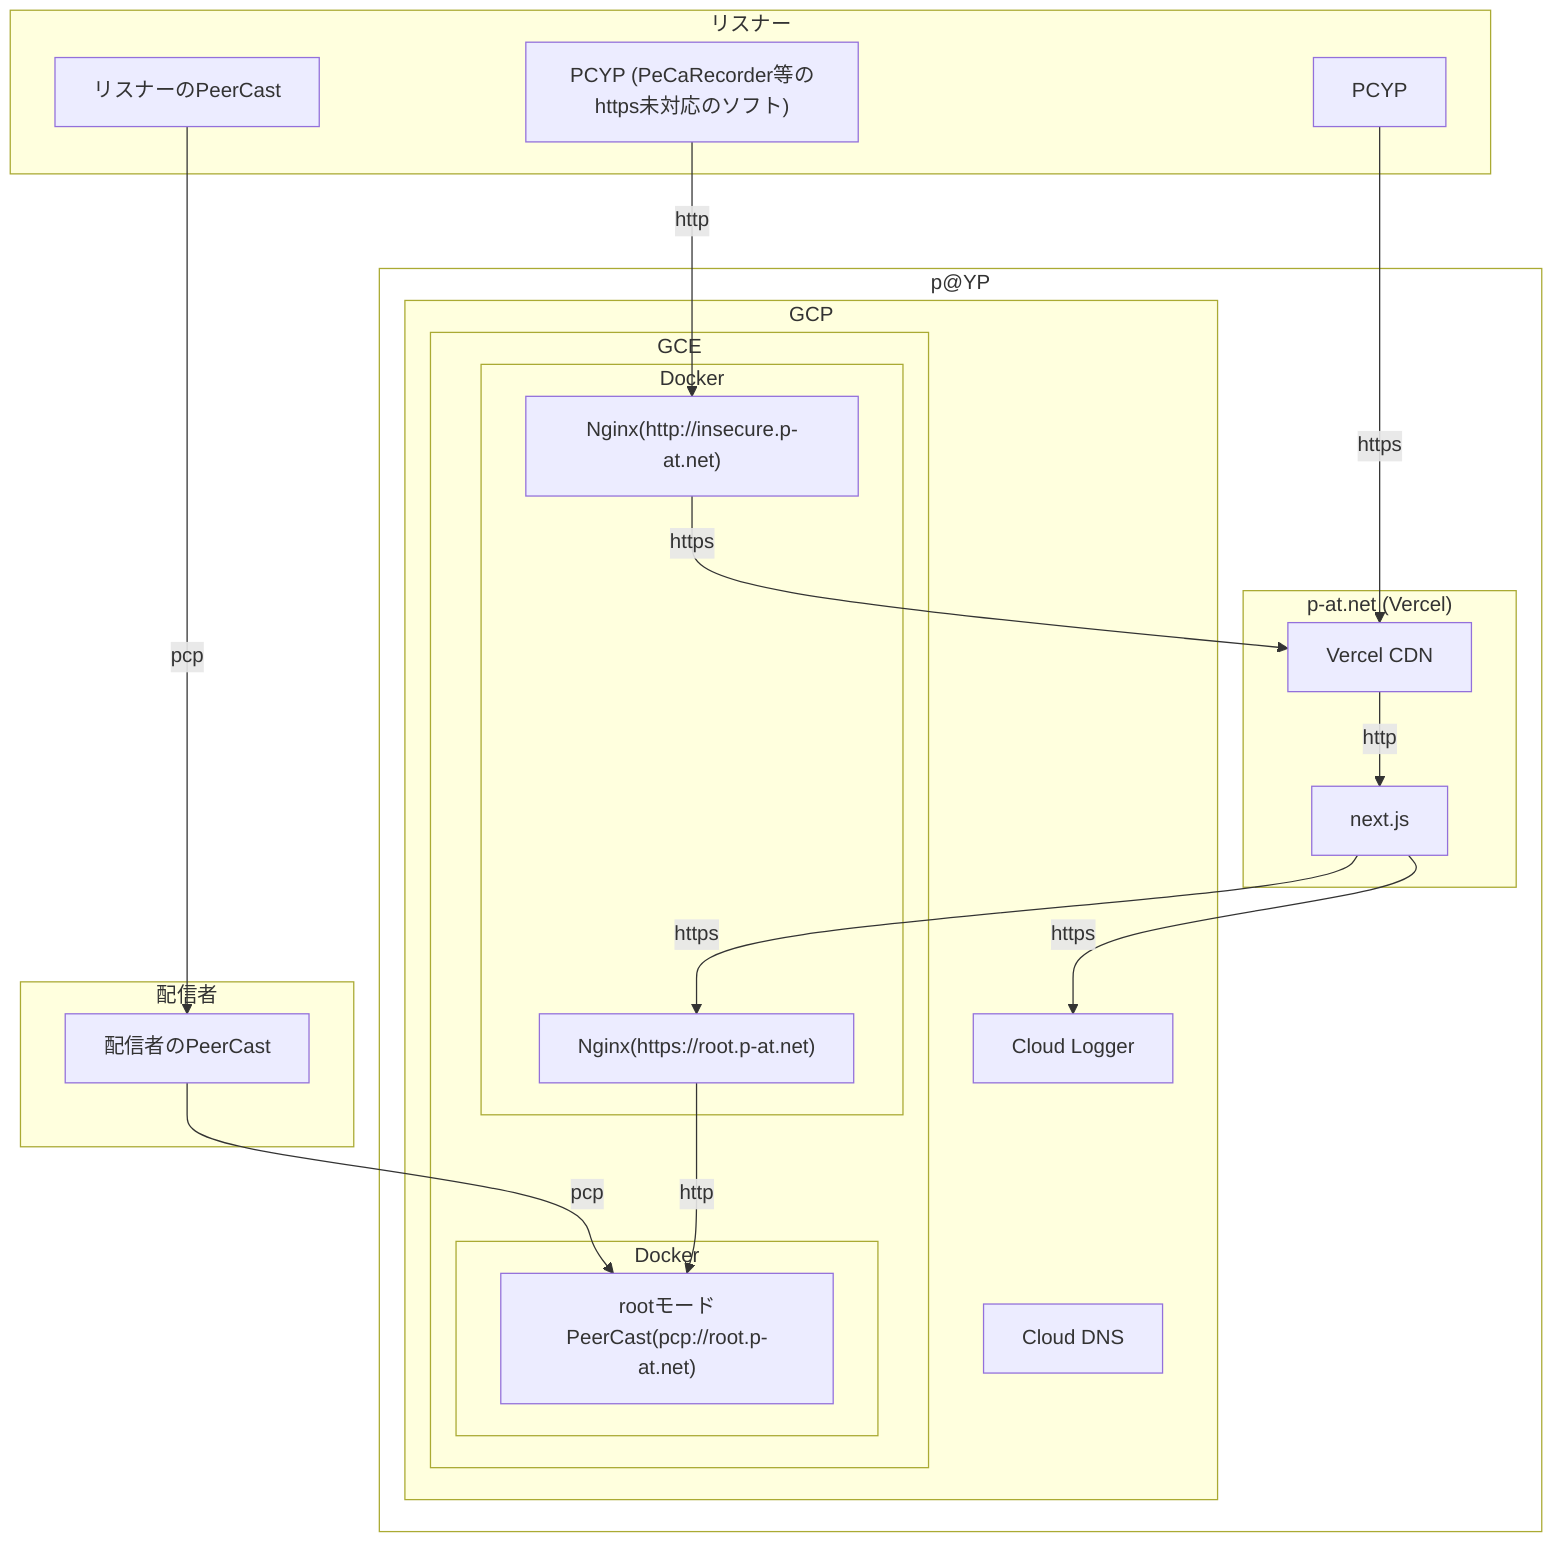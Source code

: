 flowchart TD;
  subgraph "リスナー"
    listener
    browser
    pecareco
  end

  subgraph "配信者"
    broadcaster
  end

  style pat fill:#0000
  subgraph pat["p@YP"]
    subgraph "p-at.net (Vercel)"
      isr["Vercel CDN"]
      www["next.js"]
    end

    subgraph GCP
      direction TB
      subgraph GCE
        subgraph docker1["Docker"]
          nginxroot["Nginx(https://root.p-at.net)"]
          nginxinsecure["Nginx(http://insecure.p-at.net)"]
        end
        subgraph docker2["Docker"]
          root["rootモードPeerCast(pcp://root.p-at.net)"];
        end
      end
      dns["Cloud DNS"]
      logger["Cloud Logger"]
    end
  end

  listener["リスナーのPeerCast"]--pcp-->broadcaster
  broadcaster["配信者のPeerCast"]--pcp-->root
  browser["PCYP"]--https-->isr
  pecareco["PCYP (PeCaRecorder等のhttps未対応のソフト)"]--http-->nginxinsecure
  nginxinsecure--https-->isr
  isr--http-->www;
  www--https-->logger
  www--https-->nginxroot;
  nginxroot--http-->root;